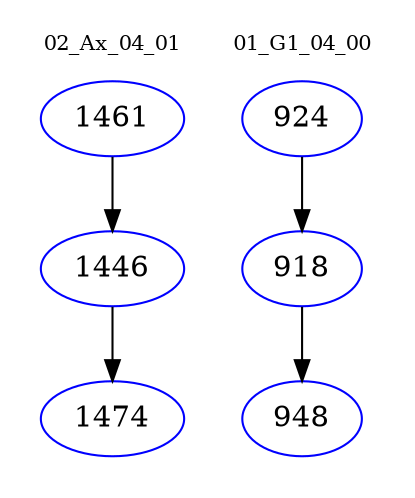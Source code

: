digraph{
subgraph cluster_0 {
color = white
label = "02_Ax_04_01";
fontsize=10;
T0_1461 [label="1461", color="blue"]
T0_1461 -> T0_1446 [color="black"]
T0_1446 [label="1446", color="blue"]
T0_1446 -> T0_1474 [color="black"]
T0_1474 [label="1474", color="blue"]
}
subgraph cluster_1 {
color = white
label = "01_G1_04_00";
fontsize=10;
T1_924 [label="924", color="blue"]
T1_924 -> T1_918 [color="black"]
T1_918 [label="918", color="blue"]
T1_918 -> T1_948 [color="black"]
T1_948 [label="948", color="blue"]
}
}
